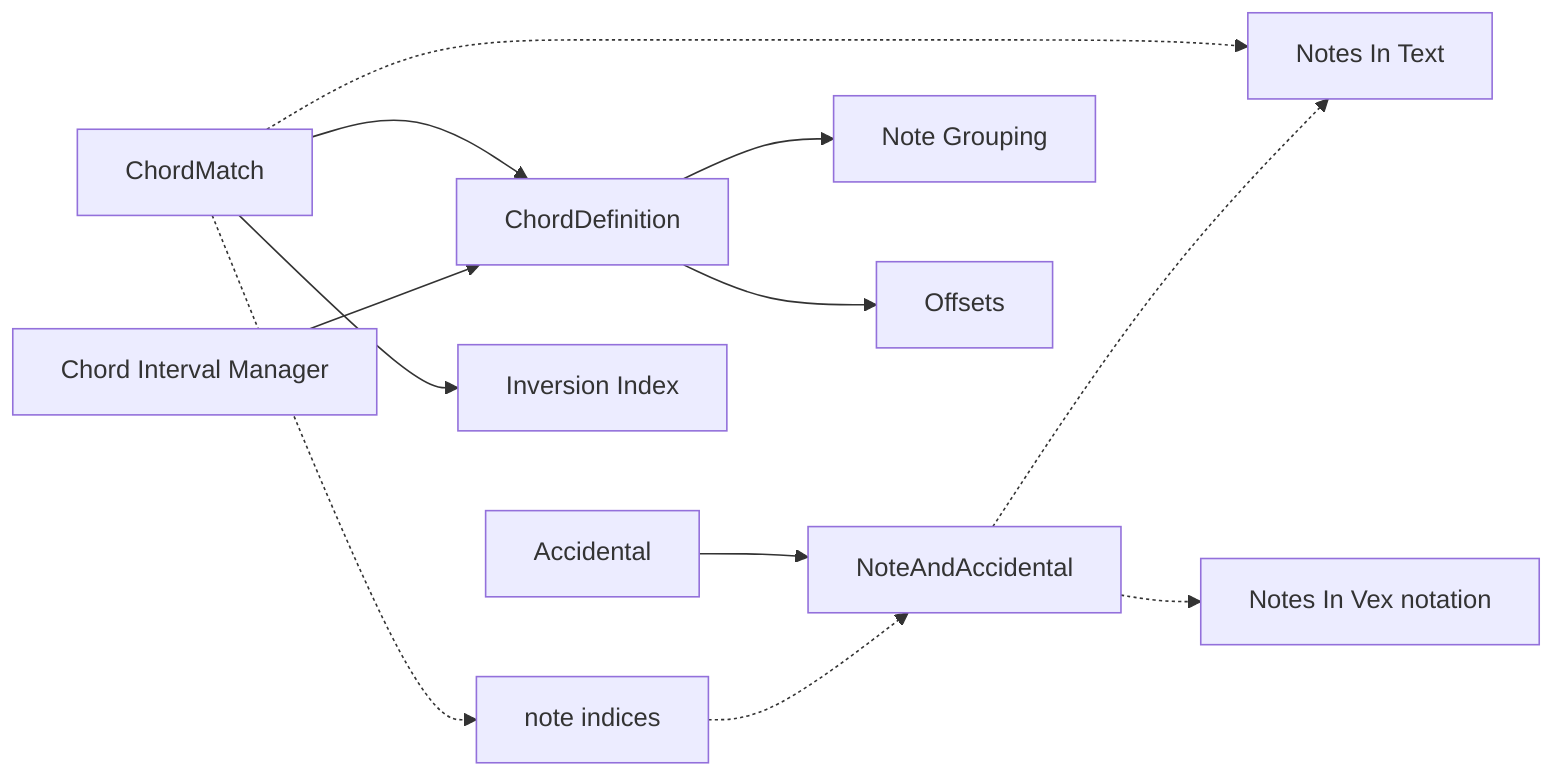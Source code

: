 flowchart LR

NI["note indices"]
NA["NoteAndAccidental"]
NT["Notes In Text"]
NV["Notes In Vex notation"]
CM["ChordMatch"]
CD["ChordDefinition"]
CIM["Chord Interval Manager"]
II["Inversion Index"]
NG["Note Grouping"]
OI["Offsets"]
AC["Accidental"]

AC --> NA
CM --> CD  
CD --> NG
CD --> OI
CIM --> CD
CM -.-> NT
CM -.-> NI
CM --> II
NI -.-> NA 
NA -.-> NT 
NA -.-> NV
